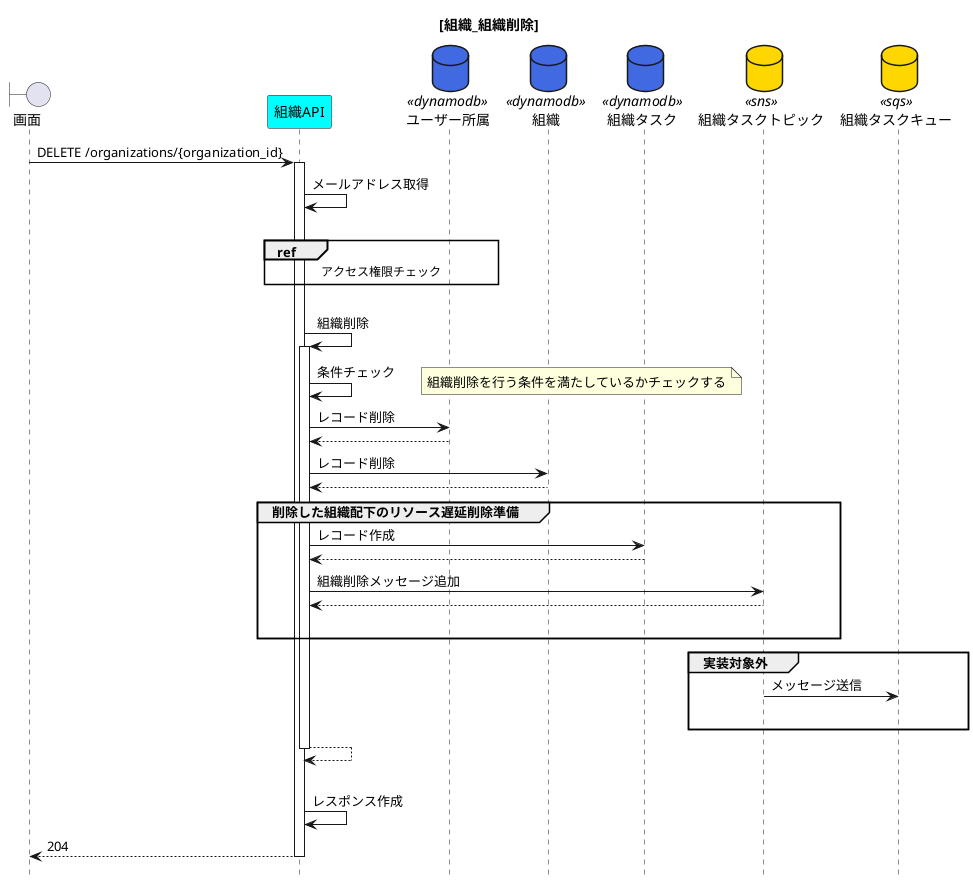 @startuml{API_組織_組織削除.png}
title [組織_組織削除]
hide footbox

boundary 画面 as view
participant 組織API as api_organizations #cyan
'database ユーザープール as user_pools <<cognito>> #purple
database ユーザー所属 as table_affiliation <<dynamodb>> #royalblue
database 組織 as table_organizations <<dynamodb>> #royalblue
database 組織タスク as table_org_task <<dynamodb>> #royalblue
database 組織タスクトピック as topic_org_task <<sns>> #gold
database 組織タスクキュー as queue_org_task <<sqs>> #gold

view -> api_organizations : DELETE /organizations/{organization_id}
activate api_organizations
    api_organizations -> api_organizations :メールアドレス取得
    |||
    ref over api_organizations, table_affiliation :アクセス権限チェック
    |||
    api_organizations -> api_organizations : 組織削除
    activate api_organizations
        api_organizations -> api_organizations : 条件チェック
        note right 
            組織削除を行う条件を満たしているかチェックする
        end note
        api_organizations -> table_affiliation :レコード削除
        table_affiliation --> api_organizations
        api_organizations -> table_organizations :レコード削除
        table_organizations --> api_organizations
        group 削除した組織配下のリソース遅延削除準備
            api_organizations -> table_org_task :レコード作成
            table_org_task --> api_organizations
            api_organizations -> topic_org_task :組織削除メッセージ追加
            topic_org_task --> api_organizations
            |||
        end
        group 実装対象外
            topic_org_task -> queue_org_task :メッセージ送信
            |||
        end
        api_organizations --> api_organizations
    deactivate api_organizations
    |||
    api_organizations -> api_organizations :レスポンス作成
    api_organizations --> view :204
deactivate api_organizations

@enduml
